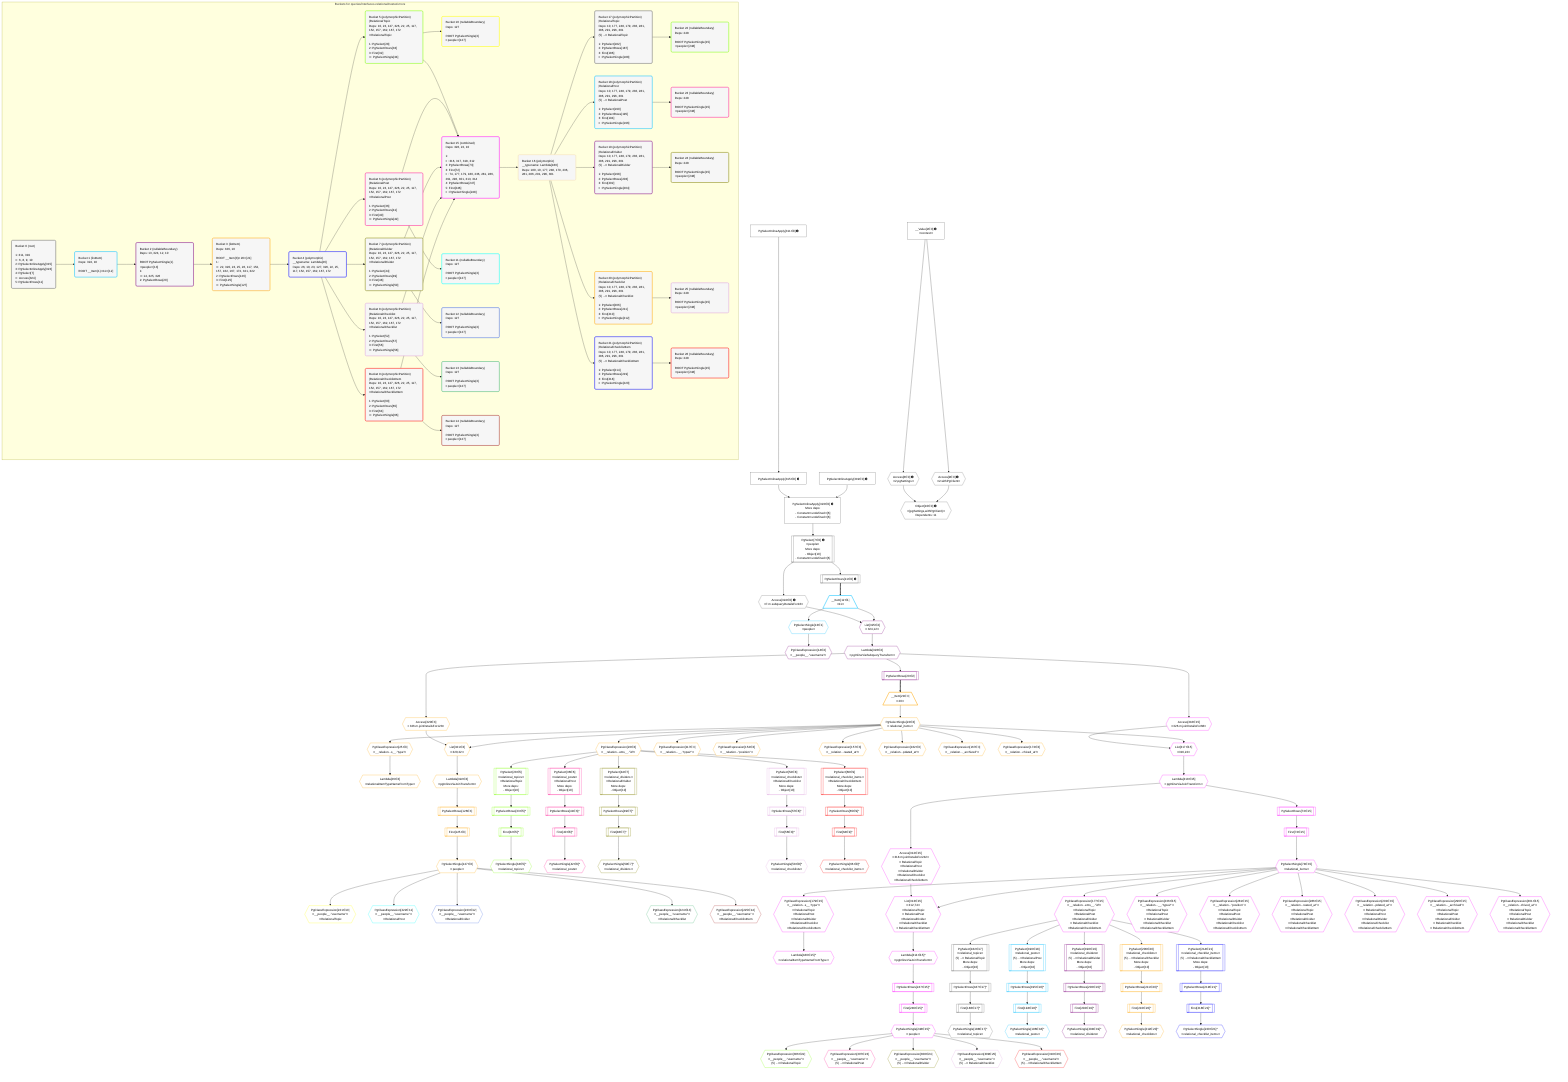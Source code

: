 %%{init: {'themeVariables': { 'fontSize': '12px'}}}%%
graph TD
    classDef path fill:#eee,stroke:#000,color:#000
    classDef plan fill:#fff,stroke-width:1px,color:#000
    classDef itemplan fill:#fff,stroke-width:2px,color:#000
    classDef unbatchedplan fill:#dff,stroke-width:1px,color:#000
    classDef sideeffectplan fill:#fcc,stroke-width:2px,color:#000
    classDef bucket fill:#f6f6f6,color:#000,stroke-width:2px,text-align:left

    subgraph "Buckets for queries/interfaces-relational/nested-more"
    Bucket0("Bucket 0 (root)<br /><br />1: 311, 319<br />ᐳ: 6, 8, 9, 10<br />2: PgSelectInlineApply[315]<br />3: PgSelectInlineApply[323]<br />4: PgSelect[7]<br />ᐳ: Access[324]<br />5: PgSelectRows[11]"):::bucket
    Bucket1("Bucket 1 (listItem)<br />Deps: 324, 10<br /><br />ROOT __Item{1}ᐸ11ᐳ[12]"):::bucket
    Bucket2("Bucket 2 (nullableBoundary)<br />Deps: 13, 324, 12, 10<br /><br />ROOT PgSelectSingle{1}ᐸpeopleᐳ[13]<br />1: <br />ᐳ: 14, 325, 326<br />2: PgSelectRows[20]"):::bucket
    Bucket3("Bucket 3 (listItem)<br />Deps: 326, 10<br /><br />ROOT __Item{3}ᐸ20ᐳ[21]<br />1: <br />ᐳ: 22, 320, 23, 25, 26, 117, 152, 157, 162, 167, 172, 321, 322<br />2: PgSelectRows[126]<br />3: First[125]<br />ᐳ: PgSelectSingle[127]"):::bucket
    Bucket4("Bucket 4 (polymorphic)<br />__typename: Lambda[26]<br />Deps: 26, 10, 23, 127, 326, 22, 25, 117, 152, 157, 162, 167, 172"):::bucket
    Bucket5("Bucket 5 (polymorphicPartition)<br />|RelationalTopic<br />Deps: 10, 23, 127, 326, 22, 25, 117, 152, 157, 162, 167, 172<br />ᐳRelationalTopic<br /><br />1: PgSelect[28]<br />2: PgSelectRows[33]<br />3: First[32]<br />ᐳ: PgSelectSingle[34]"):::bucket
    Bucket6("Bucket 6 (polymorphicPartition)<br />|RelationalPost<br />Deps: 10, 23, 127, 326, 22, 25, 117, 152, 157, 162, 167, 172<br />ᐳRelationalPost<br /><br />1: PgSelect[36]<br />2: PgSelectRows[41]<br />3: First[40]<br />ᐳ: PgSelectSingle[42]"):::bucket
    Bucket7("Bucket 7 (polymorphicPartition)<br />|RelationalDivider<br />Deps: 10, 23, 127, 326, 22, 25, 117, 152, 157, 162, 167, 172<br />ᐳRelationalDivider<br /><br />1: PgSelect[44]<br />2: PgSelectRows[49]<br />3: First[48]<br />ᐳ: PgSelectSingle[50]"):::bucket
    Bucket8("Bucket 8 (polymorphicPartition)<br />|RelationalChecklist<br />Deps: 10, 23, 127, 326, 22, 25, 117, 152, 157, 162, 167, 172<br />ᐳRelationalChecklist<br /><br />1: PgSelect[52]<br />2: PgSelectRows[57]<br />3: First[56]<br />ᐳ: PgSelectSingle[58]"):::bucket
    Bucket9("Bucket 9 (polymorphicPartition)<br />|RelationalChecklistItem<br />Deps: 10, 23, 127, 326, 22, 25, 117, 152, 157, 162, 167, 172<br />ᐳRelationalChecklistItem<br /><br />1: PgSelect[60]<br />2: PgSelectRows[65]<br />3: First[64]<br />ᐳ: PgSelectSingle[66]"):::bucket
    Bucket10("Bucket 10 (nullableBoundary)<br />Deps: 127<br /><br />ROOT PgSelectSingle{3}ᐸpeopleᐳ[127]"):::bucket
    Bucket11("Bucket 11 (nullableBoundary)<br />Deps: 127<br /><br />ROOT PgSelectSingle{3}ᐸpeopleᐳ[127]"):::bucket
    Bucket12("Bucket 12 (nullableBoundary)<br />Deps: 127<br /><br />ROOT PgSelectSingle{3}ᐸpeopleᐳ[127]"):::bucket
    Bucket13("Bucket 13 (nullableBoundary)<br />Deps: 127<br /><br />ROOT PgSelectSingle{3}ᐸpeopleᐳ[127]"):::bucket
    Bucket14("Bucket 14 (nullableBoundary)<br />Deps: 127<br /><br />ROOT PgSelectSingle{3}ᐸpeopleᐳ[127]"):::bucket
    Bucket15("Bucket 15 (combined)<br />Deps: 326, 22, 10<br /><br />1: <br />ᐳ: 316, 317, 318, 312<br />2: PgSelectRows[73]<br />3: First[72]<br />ᐳ: 74, 177, 179, 180, 236, 281, 286, 291, 296, 301, 313, 314<br />4: PgSelectRows[247]<br />5: First[246]<br />ᐳ: PgSelectSingle[248]"):::bucket
    Bucket16("Bucket 16 (polymorphic)<br />__typename: Lambda[180]<br />Deps: 180, 10, 177, 248, 179, 236, 281, 286, 291, 296, 301"):::bucket
    Bucket17("Bucket 17 (polymorphicPartition)<br />|RelationalTopic<br />Deps: 10, 177, 248, 179, 236, 281, 286, 291, 296, 301<br />(5) ...ᐳRelationalTopic<br /><br />1: PgSelect[182]<br />2: PgSelectRows[187]<br />3: First[186]<br />ᐳ: PgSelectSingle[188]"):::bucket
    Bucket18("Bucket 18 (polymorphicPartition)<br />|RelationalPost<br />Deps: 10, 177, 248, 179, 236, 281, 286, 291, 296, 301<br />(5) ...ᐳRelationalPost<br /><br />1: PgSelect[190]<br />2: PgSelectRows[195]<br />3: First[194]<br />ᐳ: PgSelectSingle[196]"):::bucket
    Bucket19("Bucket 19 (polymorphicPartition)<br />|RelationalDivider<br />Deps: 10, 177, 248, 179, 236, 281, 286, 291, 296, 301<br />(5) ...ᐳRelationalDivider<br /><br />1: PgSelect[198]<br />2: PgSelectRows[203]<br />3: First[202]<br />ᐳ: PgSelectSingle[204]"):::bucket
    Bucket20("Bucket 20 (polymorphicPartition)<br />|RelationalChecklist<br />Deps: 10, 177, 248, 179, 236, 281, 286, 291, 296, 301<br />(5) ...ᐳRelationalChecklist<br /><br />1: PgSelect[206]<br />2: PgSelectRows[211]<br />3: First[210]<br />ᐳ: PgSelectSingle[212]"):::bucket
    Bucket21("Bucket 21 (polymorphicPartition)<br />|RelationalChecklistItem<br />Deps: 10, 177, 248, 179, 236, 281, 286, 291, 296, 301<br />(5) ...ᐳRelationalChecklistItem<br /><br />1: PgSelect[214]<br />2: PgSelectRows[219]<br />3: First[218]<br />ᐳ: PgSelectSingle[220]"):::bucket
    Bucket22("Bucket 22 (nullableBoundary)<br />Deps: 248<br /><br />ROOT PgSelectSingle{15}ᐸpeopleᐳ[248]"):::bucket
    Bucket23("Bucket 23 (nullableBoundary)<br />Deps: 248<br /><br />ROOT PgSelectSingle{15}ᐸpeopleᐳ[248]"):::bucket
    Bucket24("Bucket 24 (nullableBoundary)<br />Deps: 248<br /><br />ROOT PgSelectSingle{15}ᐸpeopleᐳ[248]"):::bucket
    Bucket25("Bucket 25 (nullableBoundary)<br />Deps: 248<br /><br />ROOT PgSelectSingle{15}ᐸpeopleᐳ[248]"):::bucket
    Bucket26("Bucket 26 (nullableBoundary)<br />Deps: 248<br /><br />ROOT PgSelectSingle{15}ᐸpeopleᐳ[248]"):::bucket
    end
    Bucket0 --> Bucket1
    Bucket1 --> Bucket2
    Bucket2 --> Bucket3
    Bucket3 --> Bucket4
    Bucket4 --> Bucket5 & Bucket6 & Bucket7 & Bucket8 & Bucket9
    Bucket5 --> Bucket10 & Bucket15
    Bucket6 --> Bucket11 & Bucket15
    Bucket7 --> Bucket12 & Bucket15
    Bucket8 --> Bucket13 & Bucket15
    Bucket9 --> Bucket14 & Bucket15
    Bucket15 --> Bucket16
    Bucket16 --> Bucket17 & Bucket18 & Bucket19 & Bucket20 & Bucket21
    Bucket17 --> Bucket22
    Bucket18 --> Bucket23
    Bucket19 --> Bucket24
    Bucket20 --> Bucket25
    Bucket21 --> Bucket26

    %% plan dependencies
    PgSelectInlineApply323["PgSelectInlineApply[323∈0] ➊<br />More deps:<br />- Constantᐸundefinedᐳ[6]<br />- Constantᐸundefinedᐳ[6]"]:::plan
    PgSelectInlineApply315["PgSelectInlineApply[315∈0] ➊"]:::plan
    PgSelectInlineApply319["PgSelectInlineApply[319∈0] ➊"]:::plan
    PgSelectInlineApply315 & PgSelectInlineApply319 --> PgSelectInlineApply323
    PgSelect7[["PgSelect[7∈0] ➊<br />ᐸpeopleᐳ<br />More deps:<br />- Object[10]<br />- Constantᐸundefinedᐳ[6]"]]:::plan
    PgSelectInlineApply323 --> PgSelect7
    Object10{{"Object[10∈0] ➊<br />ᐸ{pgSettings,withPgClient}ᐳ<br />Dependents: 11"}}:::plan
    Access8{{"Access[8∈0] ➊<br />ᐸ2.pgSettingsᐳ"}}:::plan
    Access9{{"Access[9∈0] ➊<br />ᐸ2.withPgClientᐳ"}}:::plan
    Access8 & Access9 --> Object10
    __Value2["__Value[2∈0] ➊<br />ᐸcontextᐳ"]:::plan
    __Value2 --> Access8
    __Value2 --> Access9
    PgSelectRows11[["PgSelectRows[11∈0] ➊"]]:::plan
    PgSelect7 --> PgSelectRows11
    PgSelectInlineApply311["PgSelectInlineApply[311∈0] ➊"]:::plan
    PgSelectInlineApply311 --> PgSelectInlineApply315
    Access324{{"Access[324∈0] ➊<br />ᐸ7.m.subqueryDetailsFor16ᐳ"}}:::plan
    PgSelect7 --> Access324
    __Item12[/"__Item[12∈1]<br />ᐸ11ᐳ"\]:::itemplan
    PgSelectRows11 ==> __Item12
    PgSelectSingle13{{"PgSelectSingle[13∈1]<br />ᐸpeopleᐳ"}}:::plan
    __Item12 --> PgSelectSingle13
    List325{{"List[325∈2]<br />ᐸ324,12ᐳ"}}:::plan
    Access324 & __Item12 --> List325
    PgClassExpression14{{"PgClassExpression[14∈2]<br />ᐸ__people__.”username”ᐳ"}}:::plan
    PgSelectSingle13 --> PgClassExpression14
    PgSelectRows20[["PgSelectRows[20∈2]"]]:::plan
    Lambda326{{"Lambda[326∈2]<br />ᐸpgInlineViaSubqueryTransformᐳ"}}:::plan
    Lambda326 --> PgSelectRows20
    List325 --> Lambda326
    List321{{"List[321∈3]<br />ᐸ320,22ᐳ"}}:::plan
    Access320{{"Access[320∈3]<br />ᐸ326.m.joinDetailsFor123ᐳ"}}:::plan
    PgSelectSingle22{{"PgSelectSingle[22∈3]<br />ᐸrelational_itemsᐳ"}}:::plan
    Access320 & PgSelectSingle22 --> List321
    __Item21[/"__Item[21∈3]<br />ᐸ20ᐳ"\]:::itemplan
    PgSelectRows20 ==> __Item21
    __Item21 --> PgSelectSingle22
    PgClassExpression23{{"PgClassExpression[23∈3]<br />ᐸ__relation...ems__.”id”ᐳ"}}:::plan
    PgSelectSingle22 --> PgClassExpression23
    PgClassExpression25{{"PgClassExpression[25∈3]<br />ᐸ__relation...s__.”type”ᐳ"}}:::plan
    PgSelectSingle22 --> PgClassExpression25
    Lambda26{{"Lambda[26∈3]<br />ᐸrelationalItemTypeNameFromTypeᐳ"}}:::plan
    PgClassExpression25 --> Lambda26
    PgClassExpression117{{"PgClassExpression[117∈3]<br />ᐸ__relation...__.”type2”ᐳ"}}:::plan
    PgSelectSingle22 --> PgClassExpression117
    First125[["First[125∈3]"]]:::plan
    PgSelectRows126[["PgSelectRows[126∈3]"]]:::plan
    PgSelectRows126 --> First125
    Lambda322{{"Lambda[322∈3]<br />ᐸpgInlineViaJoinTransformᐳ"}}:::plan
    Lambda322 --> PgSelectRows126
    PgSelectSingle127{{"PgSelectSingle[127∈3]<br />ᐸpeopleᐳ"}}:::plan
    First125 --> PgSelectSingle127
    PgClassExpression152{{"PgClassExpression[152∈3]<br />ᐸ__relation...”position”ᐳ"}}:::plan
    PgSelectSingle22 --> PgClassExpression152
    PgClassExpression157{{"PgClassExpression[157∈3]<br />ᐸ__relation...reated_at”ᐳ"}}:::plan
    PgSelectSingle22 --> PgClassExpression157
    PgClassExpression162{{"PgClassExpression[162∈3]<br />ᐸ__relation...pdated_at”ᐳ"}}:::plan
    PgSelectSingle22 --> PgClassExpression162
    PgClassExpression167{{"PgClassExpression[167∈3]<br />ᐸ__relation..._archived”ᐳ"}}:::plan
    PgSelectSingle22 --> PgClassExpression167
    PgClassExpression172{{"PgClassExpression[172∈3]<br />ᐸ__relation...chived_at”ᐳ"}}:::plan
    PgSelectSingle22 --> PgClassExpression172
    Lambda326 --> Access320
    List321 --> Lambda322
    PgSelect28[["PgSelect[28∈5]<br />ᐸrelational_topicsᐳ<br />ᐳRelationalTopic<br />More deps:<br />- Object[10]"]]:::plan
    PgClassExpression23 --> PgSelect28
    First32[["First[32∈5]^"]]:::plan
    PgSelectRows33[["PgSelectRows[33∈5]^"]]:::plan
    PgSelectRows33 --> First32
    PgSelect28 --> PgSelectRows33
    PgSelectSingle34{{"PgSelectSingle[34∈5]^<br />ᐸrelational_topicsᐳ"}}:::plan
    First32 --> PgSelectSingle34
    PgSelect36[["PgSelect[36∈6]<br />ᐸrelational_postsᐳ<br />ᐳRelationalPost<br />More deps:<br />- Object[10]"]]:::plan
    PgClassExpression23 --> PgSelect36
    First40[["First[40∈6]^"]]:::plan
    PgSelectRows41[["PgSelectRows[41∈6]^"]]:::plan
    PgSelectRows41 --> First40
    PgSelect36 --> PgSelectRows41
    PgSelectSingle42{{"PgSelectSingle[42∈6]^<br />ᐸrelational_postsᐳ"}}:::plan
    First40 --> PgSelectSingle42
    PgSelect44[["PgSelect[44∈7]<br />ᐸrelational_dividersᐳ<br />ᐳRelationalDivider<br />More deps:<br />- Object[10]"]]:::plan
    PgClassExpression23 --> PgSelect44
    First48[["First[48∈7]^"]]:::plan
    PgSelectRows49[["PgSelectRows[49∈7]^"]]:::plan
    PgSelectRows49 --> First48
    PgSelect44 --> PgSelectRows49
    PgSelectSingle50{{"PgSelectSingle[50∈7]^<br />ᐸrelational_dividersᐳ"}}:::plan
    First48 --> PgSelectSingle50
    PgSelect52[["PgSelect[52∈8]<br />ᐸrelational_checklistsᐳ<br />ᐳRelationalChecklist<br />More deps:<br />- Object[10]"]]:::plan
    PgClassExpression23 --> PgSelect52
    First56[["First[56∈8]^"]]:::plan
    PgSelectRows57[["PgSelectRows[57∈8]^"]]:::plan
    PgSelectRows57 --> First56
    PgSelect52 --> PgSelectRows57
    PgSelectSingle58{{"PgSelectSingle[58∈8]^<br />ᐸrelational_checklistsᐳ"}}:::plan
    First56 --> PgSelectSingle58
    PgSelect60[["PgSelect[60∈9]<br />ᐸrelational_checklist_itemsᐳ<br />ᐳRelationalChecklistItem<br />More deps:<br />- Object[10]"]]:::plan
    PgClassExpression23 --> PgSelect60
    First64[["First[64∈9]^"]]:::plan
    PgSelectRows65[["PgSelectRows[65∈9]^"]]:::plan
    PgSelectRows65 --> First64
    PgSelect60 --> PgSelectRows65
    PgSelectSingle66{{"PgSelectSingle[66∈9]^<br />ᐸrelational_checklist_itemsᐳ"}}:::plan
    First64 --> PgSelectSingle66
    PgClassExpression221{{"PgClassExpression[221∈10]<br />ᐸ__people__.”username”ᐳ<br />ᐳRelationalTopic"}}:::plan
    PgSelectSingle127 --> PgClassExpression221
    PgClassExpression222{{"PgClassExpression[222∈11]<br />ᐸ__people__.”username”ᐳ<br />ᐳRelationalPost"}}:::plan
    PgSelectSingle127 --> PgClassExpression222
    PgClassExpression223{{"PgClassExpression[223∈12]<br />ᐸ__people__.”username”ᐳ<br />ᐳRelationalDivider"}}:::plan
    PgSelectSingle127 --> PgClassExpression223
    PgClassExpression224{{"PgClassExpression[224∈13]<br />ᐸ__people__.”username”ᐳ<br />ᐳRelationalChecklist"}}:::plan
    PgSelectSingle127 --> PgClassExpression224
    PgClassExpression225{{"PgClassExpression[225∈14]<br />ᐸ__people__.”username”ᐳ<br />ᐳRelationalChecklistItem"}}:::plan
    PgSelectSingle127 --> PgClassExpression225
    List313{{"List[313∈15]<br />ᐸ312,74ᐳ<br />ᐳRelationalTopic<br />ᐳRelationalPost<br />ᐳRelationalDivider<br />ᐳRelationalChecklist<br />ᐳRelationalChecklistItem"}}:::plan
    Access312{{"Access[312∈15]<br />ᐸ318.m.joinDetailsFor242ᐳ<br />ᐳRelationalTopic<br />ᐳRelationalPost<br />ᐳRelationalDivider<br />ᐳRelationalChecklist<br />ᐳRelationalChecklistItem"}}:::plan
    PgSelectSingle74{{"PgSelectSingle[74∈15]<br />ᐸrelational_itemsᐳ"}}:::plan
    Access312 & PgSelectSingle74 --> List313
    List317{{"List[317∈15]<br />ᐸ316,22ᐳ"}}:::plan
    Access316{{"Access[316∈15]<br />ᐸ326.m.joinDetailsFor68ᐳ"}}:::plan
    Access316 & PgSelectSingle22 --> List317
    First72[["First[72∈15]"]]:::plan
    PgSelectRows73[["PgSelectRows[73∈15]"]]:::plan
    PgSelectRows73 --> First72
    Lambda318{{"Lambda[318∈15]<br />ᐸpgInlineViaJoinTransformᐳ"}}:::plan
    Lambda318 --> PgSelectRows73
    First72 --> PgSelectSingle74
    PgClassExpression177{{"PgClassExpression[177∈15]<br />ᐸ__relation...ems__.”id”ᐳ<br />ᐳRelationalTopic<br />ᐳRelationalPost<br />ᐳRelationalDivider<br />ᐳRelationalChecklist<br />ᐳRelationalChecklistItem"}}:::plan
    PgSelectSingle74 --> PgClassExpression177
    PgClassExpression179{{"PgClassExpression[179∈15]<br />ᐸ__relation...s__.”type”ᐳ<br />ᐳRelationalTopic<br />ᐳRelationalPost<br />ᐳRelationalDivider<br />ᐳRelationalChecklist<br />ᐳRelationalChecklistItem"}}:::plan
    PgSelectSingle74 --> PgClassExpression179
    Lambda180{{"Lambda[180∈15]^<br />ᐸrelationalItemTypeNameFromTypeᐳ"}}:::plan
    PgClassExpression179 --> Lambda180
    PgClassExpression236{{"PgClassExpression[236∈15]<br />ᐸ__relation...__.”type2”ᐳ<br />ᐳRelationalTopic<br />ᐳRelationalPost<br />ᐳRelationalDivider<br />ᐳRelationalChecklist<br />ᐳRelationalChecklistItem"}}:::plan
    PgSelectSingle74 --> PgClassExpression236
    First246[["First[246∈15]^"]]:::plan
    PgSelectRows247[["PgSelectRows[247∈15]^"]]:::plan
    PgSelectRows247 --> First246
    Lambda314{{"Lambda[314∈15]^<br />ᐸpgInlineViaJoinTransformᐳ"}}:::plan
    Lambda314 --> PgSelectRows247
    PgSelectSingle248{{"PgSelectSingle[248∈15]^<br />ᐸpeopleᐳ"}}:::plan
    First246 --> PgSelectSingle248
    PgClassExpression281{{"PgClassExpression[281∈15]<br />ᐸ__relation...”position”ᐳ<br />ᐳRelationalTopic<br />ᐳRelationalPost<br />ᐳRelationalDivider<br />ᐳRelationalChecklist<br />ᐳRelationalChecklistItem"}}:::plan
    PgSelectSingle74 --> PgClassExpression281
    PgClassExpression286{{"PgClassExpression[286∈15]<br />ᐸ__relation...reated_at”ᐳ<br />ᐳRelationalTopic<br />ᐳRelationalPost<br />ᐳRelationalDivider<br />ᐳRelationalChecklist<br />ᐳRelationalChecklistItem"}}:::plan
    PgSelectSingle74 --> PgClassExpression286
    PgClassExpression291{{"PgClassExpression[291∈15]<br />ᐸ__relation...pdated_at”ᐳ<br />ᐳRelationalTopic<br />ᐳRelationalPost<br />ᐳRelationalDivider<br />ᐳRelationalChecklist<br />ᐳRelationalChecklistItem"}}:::plan
    PgSelectSingle74 --> PgClassExpression291
    PgClassExpression296{{"PgClassExpression[296∈15]<br />ᐸ__relation..._archived”ᐳ<br />ᐳRelationalTopic<br />ᐳRelationalPost<br />ᐳRelationalDivider<br />ᐳRelationalChecklist<br />ᐳRelationalChecklistItem"}}:::plan
    PgSelectSingle74 --> PgClassExpression296
    PgClassExpression301{{"PgClassExpression[301∈15]<br />ᐸ__relation...chived_at”ᐳ<br />ᐳRelationalTopic<br />ᐳRelationalPost<br />ᐳRelationalDivider<br />ᐳRelationalChecklist<br />ᐳRelationalChecklistItem"}}:::plan
    PgSelectSingle74 --> PgClassExpression301
    Lambda318 --> Access312
    List313 --> Lambda314
    Lambda326 --> Access316
    List317 --> Lambda318
    PgSelect182[["PgSelect[182∈17]<br />ᐸrelational_topicsᐳ<br />(5) ...ᐳRelationalTopic<br />More deps:<br />- Object[10]"]]:::plan
    PgClassExpression177 --> PgSelect182
    First186[["First[186∈17]^"]]:::plan
    PgSelectRows187[["PgSelectRows[187∈17]^"]]:::plan
    PgSelectRows187 --> First186
    PgSelect182 --> PgSelectRows187
    PgSelectSingle188{{"PgSelectSingle[188∈17]^<br />ᐸrelational_topicsᐳ"}}:::plan
    First186 --> PgSelectSingle188
    PgSelect190[["PgSelect[190∈18]<br />ᐸrelational_postsᐳ<br />(5) ...ᐳRelationalPost<br />More deps:<br />- Object[10]"]]:::plan
    PgClassExpression177 --> PgSelect190
    First194[["First[194∈18]^"]]:::plan
    PgSelectRows195[["PgSelectRows[195∈18]^"]]:::plan
    PgSelectRows195 --> First194
    PgSelect190 --> PgSelectRows195
    PgSelectSingle196{{"PgSelectSingle[196∈18]^<br />ᐸrelational_postsᐳ"}}:::plan
    First194 --> PgSelectSingle196
    PgSelect198[["PgSelect[198∈19]<br />ᐸrelational_dividersᐳ<br />(5) ...ᐳRelationalDivider<br />More deps:<br />- Object[10]"]]:::plan
    PgClassExpression177 --> PgSelect198
    First202[["First[202∈19]^"]]:::plan
    PgSelectRows203[["PgSelectRows[203∈19]^"]]:::plan
    PgSelectRows203 --> First202
    PgSelect198 --> PgSelectRows203
    PgSelectSingle204{{"PgSelectSingle[204∈19]^<br />ᐸrelational_dividersᐳ"}}:::plan
    First202 --> PgSelectSingle204
    PgSelect206[["PgSelect[206∈20]<br />ᐸrelational_checklistsᐳ<br />(5) ...ᐳRelationalChecklist<br />More deps:<br />- Object[10]"]]:::plan
    PgClassExpression177 --> PgSelect206
    First210[["First[210∈20]^"]]:::plan
    PgSelectRows211[["PgSelectRows[211∈20]^"]]:::plan
    PgSelectRows211 --> First210
    PgSelect206 --> PgSelectRows211
    PgSelectSingle212{{"PgSelectSingle[212∈20]^<br />ᐸrelational_checklistsᐳ"}}:::plan
    First210 --> PgSelectSingle212
    PgSelect214[["PgSelect[214∈21]<br />ᐸrelational_checklist_itemsᐳ<br />(5) ...ᐳRelationalChecklistItem<br />More deps:<br />- Object[10]"]]:::plan
    PgClassExpression177 --> PgSelect214
    First218[["First[218∈21]^"]]:::plan
    PgSelectRows219[["PgSelectRows[219∈21]^"]]:::plan
    PgSelectRows219 --> First218
    PgSelect214 --> PgSelectRows219
    PgSelectSingle220{{"PgSelectSingle[220∈21]^<br />ᐸrelational_checklist_itemsᐳ"}}:::plan
    First218 --> PgSelectSingle220
    PgClassExpression306{{"PgClassExpression[306∈22]<br />ᐸ__people__.”username”ᐳ<br />(5) ...ᐳRelationalTopic"}}:::plan
    PgSelectSingle248 --> PgClassExpression306
    PgClassExpression307{{"PgClassExpression[307∈23]<br />ᐸ__people__.”username”ᐳ<br />(5) ...ᐳRelationalPost"}}:::plan
    PgSelectSingle248 --> PgClassExpression307
    PgClassExpression308{{"PgClassExpression[308∈24]<br />ᐸ__people__.”username”ᐳ<br />(5) ...ᐳRelationalDivider"}}:::plan
    PgSelectSingle248 --> PgClassExpression308
    PgClassExpression309{{"PgClassExpression[309∈25]<br />ᐸ__people__.”username”ᐳ<br />(5) ...ᐳRelationalChecklist"}}:::plan
    PgSelectSingle248 --> PgClassExpression309
    PgClassExpression310{{"PgClassExpression[310∈26]<br />ᐸ__people__.”username”ᐳ<br />(5) ...ᐳRelationalChecklistItem"}}:::plan
    PgSelectSingle248 --> PgClassExpression310

    %% define steps
    classDef bucket0 stroke:#696969
    class Bucket0,__Value2,PgSelect7,Access8,Access9,Object10,PgSelectRows11,PgSelectInlineApply311,PgSelectInlineApply315,PgSelectInlineApply319,PgSelectInlineApply323,Access324 bucket0
    classDef bucket1 stroke:#00bfff
    class Bucket1,__Item12,PgSelectSingle13 bucket1
    classDef bucket2 stroke:#7f007f
    class Bucket2,PgClassExpression14,PgSelectRows20,List325,Lambda326 bucket2
    classDef bucket3 stroke:#ffa500
    class Bucket3,__Item21,PgSelectSingle22,PgClassExpression23,PgClassExpression25,Lambda26,PgClassExpression117,First125,PgSelectRows126,PgSelectSingle127,PgClassExpression152,PgClassExpression157,PgClassExpression162,PgClassExpression167,PgClassExpression172,Access320,List321,Lambda322 bucket3
    classDef bucket4 stroke:#0000ff
    class Bucket4 bucket4
    classDef bucket5 stroke:#7fff00
    class Bucket5,PgSelect28,First32,PgSelectRows33,PgSelectSingle34 bucket5
    classDef bucket6 stroke:#ff1493
    class Bucket6,PgSelect36,First40,PgSelectRows41,PgSelectSingle42 bucket6
    classDef bucket7 stroke:#808000
    class Bucket7,PgSelect44,First48,PgSelectRows49,PgSelectSingle50 bucket7
    classDef bucket8 stroke:#dda0dd
    class Bucket8,PgSelect52,First56,PgSelectRows57,PgSelectSingle58 bucket8
    classDef bucket9 stroke:#ff0000
    class Bucket9,PgSelect60,First64,PgSelectRows65,PgSelectSingle66 bucket9
    classDef bucket10 stroke:#ffff00
    class Bucket10,PgClassExpression221 bucket10
    classDef bucket11 stroke:#00ffff
    class Bucket11,PgClassExpression222 bucket11
    classDef bucket12 stroke:#4169e1
    class Bucket12,PgClassExpression223 bucket12
    classDef bucket13 stroke:#3cb371
    class Bucket13,PgClassExpression224 bucket13
    classDef bucket14 stroke:#a52a2a
    class Bucket14,PgClassExpression225 bucket14
    classDef bucket15 stroke:#ff00ff
    class Bucket15,First72,PgSelectRows73,PgSelectSingle74,PgClassExpression177,PgClassExpression179,Lambda180,PgClassExpression236,First246,PgSelectRows247,PgSelectSingle248,PgClassExpression281,PgClassExpression286,PgClassExpression291,PgClassExpression296,PgClassExpression301,Access312,List313,Lambda314,Access316,List317,Lambda318 bucket15
    classDef bucket16 stroke:#f5deb3
    class Bucket16 bucket16
    classDef bucket17 stroke:#696969
    class Bucket17,PgSelect182,First186,PgSelectRows187,PgSelectSingle188 bucket17
    classDef bucket18 stroke:#00bfff
    class Bucket18,PgSelect190,First194,PgSelectRows195,PgSelectSingle196 bucket18
    classDef bucket19 stroke:#7f007f
    class Bucket19,PgSelect198,First202,PgSelectRows203,PgSelectSingle204 bucket19
    classDef bucket20 stroke:#ffa500
    class Bucket20,PgSelect206,First210,PgSelectRows211,PgSelectSingle212 bucket20
    classDef bucket21 stroke:#0000ff
    class Bucket21,PgSelect214,First218,PgSelectRows219,PgSelectSingle220 bucket21
    classDef bucket22 stroke:#7fff00
    class Bucket22,PgClassExpression306 bucket22
    classDef bucket23 stroke:#ff1493
    class Bucket23,PgClassExpression307 bucket23
    classDef bucket24 stroke:#808000
    class Bucket24,PgClassExpression308 bucket24
    classDef bucket25 stroke:#dda0dd
    class Bucket25,PgClassExpression309 bucket25
    classDef bucket26 stroke:#ff0000
    class Bucket26,PgClassExpression310 bucket26